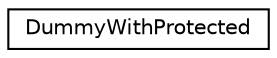 digraph "Graphical Class Hierarchy"
{
  edge [fontname="Helvetica",fontsize="10",labelfontname="Helvetica",labelfontsize="10"];
  node [fontname="Helvetica",fontsize="10",shape=record];
  rankdir="LR";
  Node1 [label="DummyWithProtected",height=0.2,width=0.4,color="black", fillcolor="white", style="filled",URL="$class_dummy_with_protected.html"];
}
